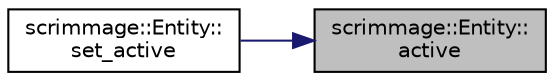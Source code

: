 digraph "scrimmage::Entity::active"
{
 // LATEX_PDF_SIZE
  edge [fontname="Helvetica",fontsize="10",labelfontname="Helvetica",labelfontsize="10"];
  node [fontname="Helvetica",fontsize="10",shape=record];
  rankdir="RL";
  Node1 [label="scrimmage::Entity::\lactive",height=0.2,width=0.4,color="black", fillcolor="grey75", style="filled", fontcolor="black",tooltip=" "];
  Node1 -> Node2 [dir="back",color="midnightblue",fontsize="10",style="solid",fontname="Helvetica"];
  Node2 [label="scrimmage::Entity::\lset_active",height=0.2,width=0.4,color="black", fillcolor="white", style="filled",URL="$classscrimmage_1_1Entity.html#abbe2d6259b61b83132e50e6ecc83c6fb",tooltip=" "];
}
